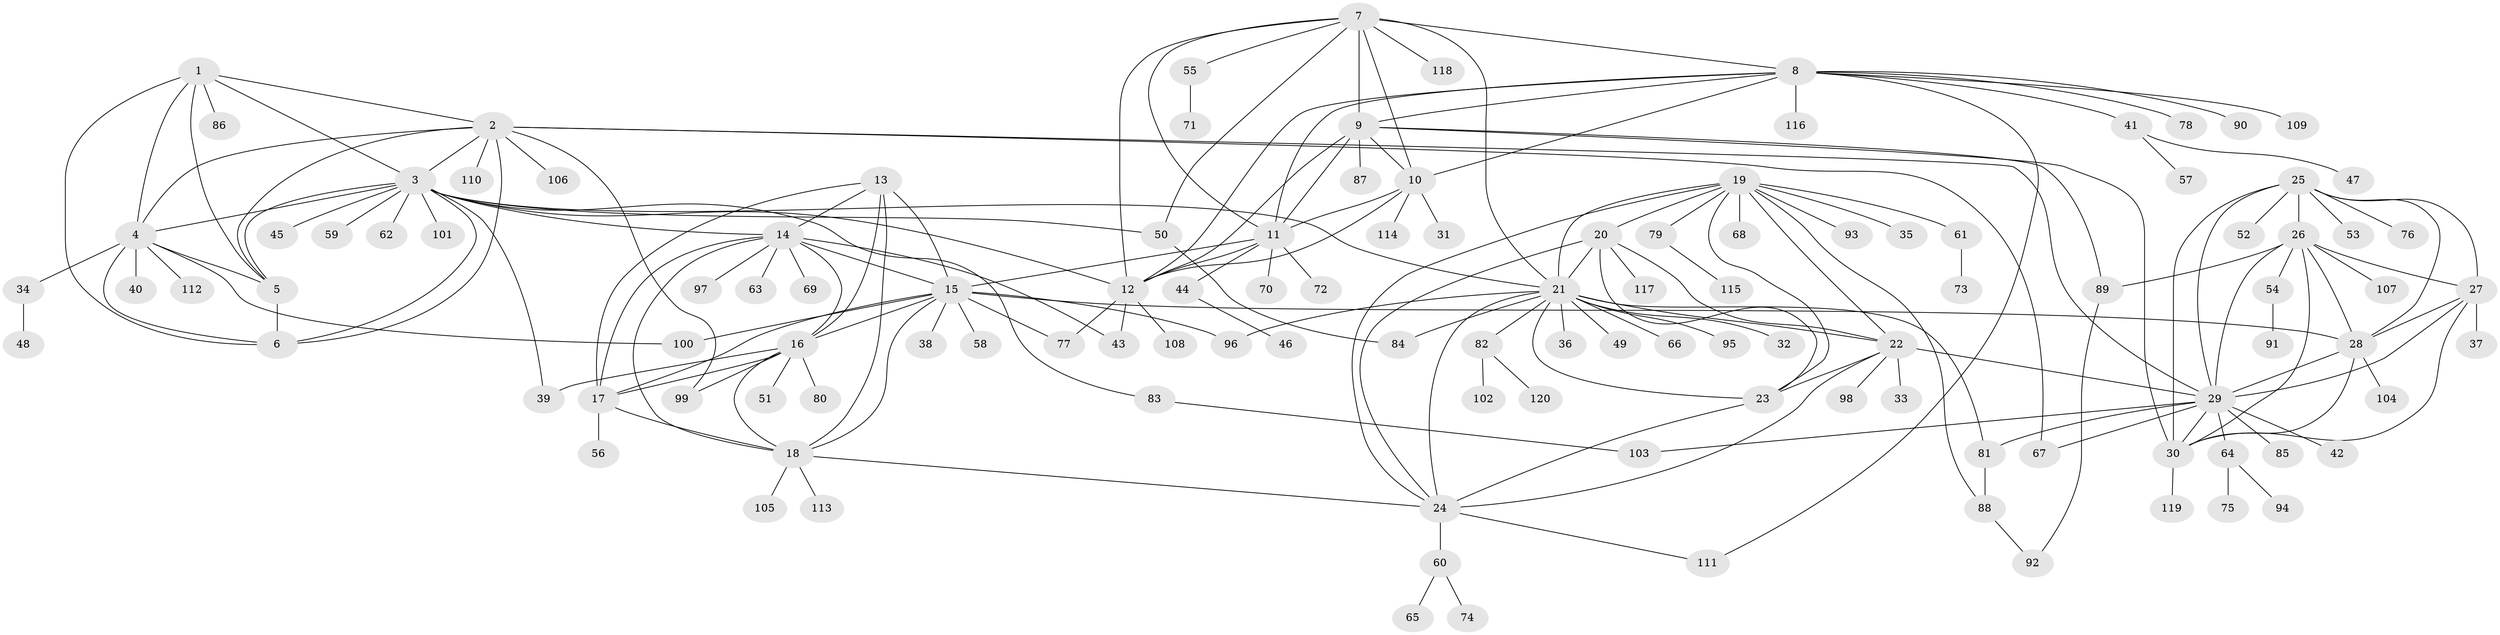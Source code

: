 // Generated by graph-tools (version 1.1) at 2025/37/03/09/25 02:37:27]
// undirected, 120 vertices, 190 edges
graph export_dot {
graph [start="1"]
  node [color=gray90,style=filled];
  1;
  2;
  3;
  4;
  5;
  6;
  7;
  8;
  9;
  10;
  11;
  12;
  13;
  14;
  15;
  16;
  17;
  18;
  19;
  20;
  21;
  22;
  23;
  24;
  25;
  26;
  27;
  28;
  29;
  30;
  31;
  32;
  33;
  34;
  35;
  36;
  37;
  38;
  39;
  40;
  41;
  42;
  43;
  44;
  45;
  46;
  47;
  48;
  49;
  50;
  51;
  52;
  53;
  54;
  55;
  56;
  57;
  58;
  59;
  60;
  61;
  62;
  63;
  64;
  65;
  66;
  67;
  68;
  69;
  70;
  71;
  72;
  73;
  74;
  75;
  76;
  77;
  78;
  79;
  80;
  81;
  82;
  83;
  84;
  85;
  86;
  87;
  88;
  89;
  90;
  91;
  92;
  93;
  94;
  95;
  96;
  97;
  98;
  99;
  100;
  101;
  102;
  103;
  104;
  105;
  106;
  107;
  108;
  109;
  110;
  111;
  112;
  113;
  114;
  115;
  116;
  117;
  118;
  119;
  120;
  1 -- 2;
  1 -- 3;
  1 -- 4;
  1 -- 5;
  1 -- 6;
  1 -- 86;
  2 -- 3;
  2 -- 4;
  2 -- 5;
  2 -- 6;
  2 -- 29;
  2 -- 67;
  2 -- 99;
  2 -- 106;
  2 -- 110;
  3 -- 4;
  3 -- 5;
  3 -- 6;
  3 -- 12;
  3 -- 14;
  3 -- 21;
  3 -- 39;
  3 -- 45;
  3 -- 50;
  3 -- 59;
  3 -- 62;
  3 -- 83;
  3 -- 101;
  4 -- 5;
  4 -- 6;
  4 -- 34;
  4 -- 40;
  4 -- 100;
  4 -- 112;
  5 -- 6;
  7 -- 8;
  7 -- 9;
  7 -- 10;
  7 -- 11;
  7 -- 12;
  7 -- 21;
  7 -- 50;
  7 -- 55;
  7 -- 118;
  8 -- 9;
  8 -- 10;
  8 -- 11;
  8 -- 12;
  8 -- 41;
  8 -- 78;
  8 -- 90;
  8 -- 109;
  8 -- 111;
  8 -- 116;
  9 -- 10;
  9 -- 11;
  9 -- 12;
  9 -- 30;
  9 -- 87;
  9 -- 89;
  10 -- 11;
  10 -- 12;
  10 -- 31;
  10 -- 114;
  11 -- 12;
  11 -- 15;
  11 -- 44;
  11 -- 70;
  11 -- 72;
  12 -- 43;
  12 -- 77;
  12 -- 108;
  13 -- 14;
  13 -- 15;
  13 -- 16;
  13 -- 17;
  13 -- 18;
  14 -- 15;
  14 -- 16;
  14 -- 17;
  14 -- 18;
  14 -- 43;
  14 -- 63;
  14 -- 69;
  14 -- 97;
  15 -- 16;
  15 -- 17;
  15 -- 18;
  15 -- 28;
  15 -- 38;
  15 -- 58;
  15 -- 77;
  15 -- 96;
  15 -- 100;
  16 -- 17;
  16 -- 18;
  16 -- 39;
  16 -- 51;
  16 -- 80;
  16 -- 99;
  17 -- 18;
  17 -- 56;
  18 -- 24;
  18 -- 105;
  18 -- 113;
  19 -- 20;
  19 -- 21;
  19 -- 22;
  19 -- 23;
  19 -- 24;
  19 -- 35;
  19 -- 61;
  19 -- 68;
  19 -- 79;
  19 -- 88;
  19 -- 93;
  20 -- 21;
  20 -- 22;
  20 -- 23;
  20 -- 24;
  20 -- 117;
  21 -- 22;
  21 -- 23;
  21 -- 24;
  21 -- 32;
  21 -- 36;
  21 -- 49;
  21 -- 66;
  21 -- 81;
  21 -- 82;
  21 -- 84;
  21 -- 95;
  21 -- 96;
  22 -- 23;
  22 -- 24;
  22 -- 29;
  22 -- 33;
  22 -- 98;
  23 -- 24;
  24 -- 60;
  24 -- 111;
  25 -- 26;
  25 -- 27;
  25 -- 28;
  25 -- 29;
  25 -- 30;
  25 -- 52;
  25 -- 53;
  25 -- 76;
  26 -- 27;
  26 -- 28;
  26 -- 29;
  26 -- 30;
  26 -- 54;
  26 -- 89;
  26 -- 107;
  27 -- 28;
  27 -- 29;
  27 -- 30;
  27 -- 37;
  28 -- 29;
  28 -- 30;
  28 -- 104;
  29 -- 30;
  29 -- 42;
  29 -- 64;
  29 -- 67;
  29 -- 81;
  29 -- 85;
  29 -- 103;
  30 -- 119;
  34 -- 48;
  41 -- 47;
  41 -- 57;
  44 -- 46;
  50 -- 84;
  54 -- 91;
  55 -- 71;
  60 -- 65;
  60 -- 74;
  61 -- 73;
  64 -- 75;
  64 -- 94;
  79 -- 115;
  81 -- 88;
  82 -- 102;
  82 -- 120;
  83 -- 103;
  88 -- 92;
  89 -- 92;
}
